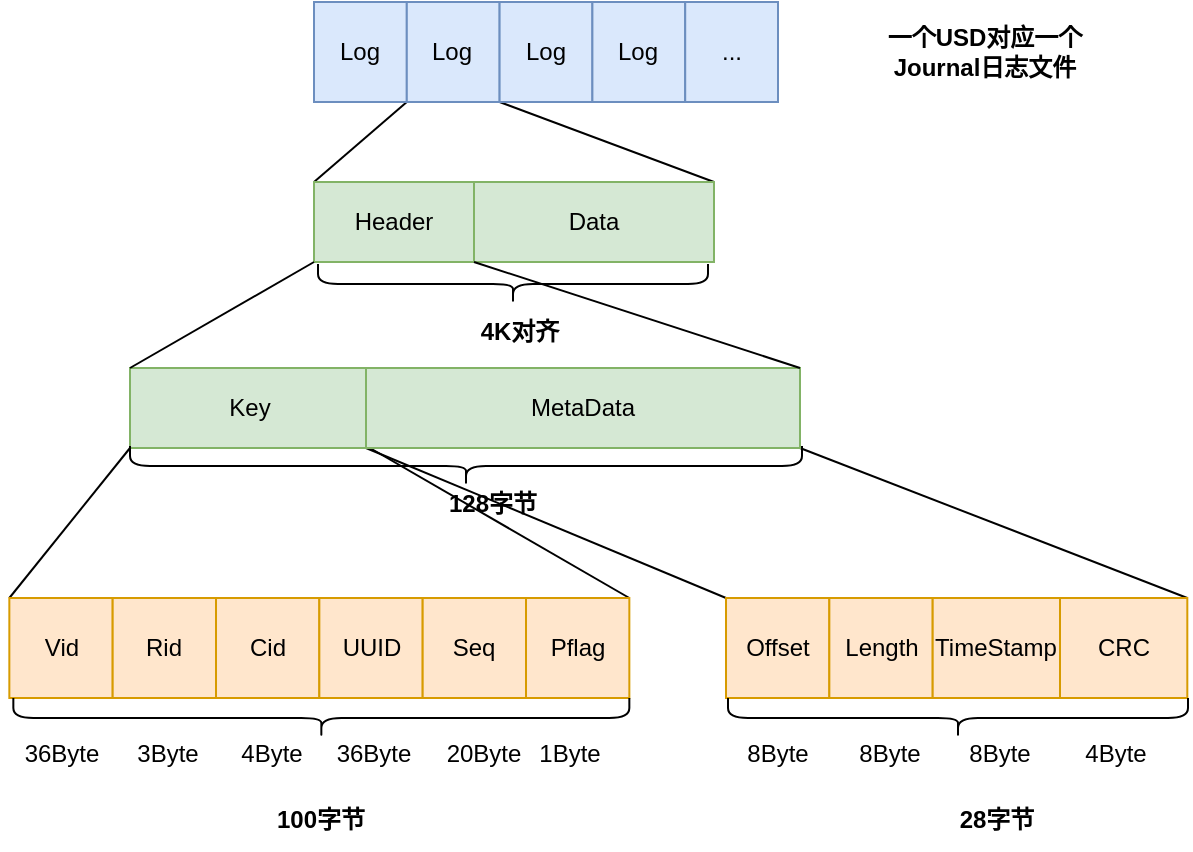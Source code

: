 <mxfile version="18.0.6" type="device"><diagram id="AQSioBvUWYvQBatTXhMK" name="第 1 页"><mxGraphModel dx="1102" dy="863" grid="0" gridSize="10" guides="1" tooltips="1" connect="1" arrows="1" fold="1" page="1" pageScale="1" pageWidth="827" pageHeight="1169" math="0" shadow="0"><root><mxCell id="0"/><mxCell id="1" parent="0"/><mxCell id="tIiwoWsL1Udmno6R8lJi-20" style="rounded=0;orthogonalLoop=1;jettySize=auto;html=1;exitX=0;exitY=1;exitDx=0;exitDy=0;entryX=0;entryY=0;entryDx=0;entryDy=0;endArrow=none;endFill=0;" parent="1" source="tIiwoWsL1Udmno6R8lJi-16" target="tIiwoWsL1Udmno6R8lJi-7" edge="1"><mxGeometry relative="1" as="geometry"/></mxCell><mxCell id="tIiwoWsL1Udmno6R8lJi-21" style="edgeStyle=none;rounded=0;orthogonalLoop=1;jettySize=auto;html=1;exitX=1;exitY=1;exitDx=0;exitDy=0;entryX=1;entryY=0;entryDx=0;entryDy=0;endArrow=none;endFill=0;" parent="1" source="tIiwoWsL1Udmno6R8lJi-16" target="tIiwoWsL1Udmno6R8lJi-9" edge="1"><mxGeometry relative="1" as="geometry"/></mxCell><mxCell id="tIiwoWsL1Udmno6R8lJi-31" value="" style="group" parent="1" vertex="1" connectable="0"><mxGeometry x="216" y="186" width="232" height="50" as="geometry"/></mxCell><mxCell id="tIiwoWsL1Udmno6R8lJi-6" value="Log" style="rounded=0;whiteSpace=wrap;html=1;fillColor=#dae8fc;strokeColor=#6c8ebf;" parent="tIiwoWsL1Udmno6R8lJi-31" vertex="1"><mxGeometry width="46.4" height="50" as="geometry"/></mxCell><mxCell id="tIiwoWsL1Udmno6R8lJi-16" value="Log" style="rounded=0;whiteSpace=wrap;html=1;fillColor=#dae8fc;strokeColor=#6c8ebf;" parent="tIiwoWsL1Udmno6R8lJi-31" vertex="1"><mxGeometry x="46.4" width="46.4" height="50" as="geometry"/></mxCell><mxCell id="tIiwoWsL1Udmno6R8lJi-17" value="Log" style="rounded=0;whiteSpace=wrap;html=1;fillColor=#dae8fc;strokeColor=#6c8ebf;" parent="tIiwoWsL1Udmno6R8lJi-31" vertex="1"><mxGeometry x="92.8" width="46.4" height="50" as="geometry"/></mxCell><mxCell id="tIiwoWsL1Udmno6R8lJi-18" value="Log" style="rounded=0;whiteSpace=wrap;html=1;fillColor=#dae8fc;strokeColor=#6c8ebf;" parent="tIiwoWsL1Udmno6R8lJi-31" vertex="1"><mxGeometry x="139.2" width="46.4" height="50" as="geometry"/></mxCell><mxCell id="tIiwoWsL1Udmno6R8lJi-19" value="..." style="rounded=0;whiteSpace=wrap;html=1;fillColor=#dae8fc;strokeColor=#6c8ebf;" parent="tIiwoWsL1Udmno6R8lJi-31" vertex="1"><mxGeometry x="185.6" width="46.4" height="50" as="geometry"/></mxCell><mxCell id="tIiwoWsL1Udmno6R8lJi-43" value="" style="group" parent="1" vertex="1" connectable="0"><mxGeometry x="216" y="276" width="200" height="90" as="geometry"/></mxCell><mxCell id="tIiwoWsL1Udmno6R8lJi-7" value="Header" style="rounded=0;whiteSpace=wrap;html=1;fillColor=#d5e8d4;strokeColor=#82b366;" parent="tIiwoWsL1Udmno6R8lJi-43" vertex="1"><mxGeometry width="80" height="40" as="geometry"/></mxCell><mxCell id="tIiwoWsL1Udmno6R8lJi-9" value="Data" style="rounded=0;whiteSpace=wrap;html=1;fillColor=#d5e8d4;strokeColor=#82b366;" parent="tIiwoWsL1Udmno6R8lJi-43" vertex="1"><mxGeometry x="80" width="120" height="40" as="geometry"/></mxCell><mxCell id="tIiwoWsL1Udmno6R8lJi-40" value="" style="shape=curlyBracket;whiteSpace=wrap;html=1;rounded=1;flipH=1;rotation=90;" parent="tIiwoWsL1Udmno6R8lJi-43" vertex="1"><mxGeometry x="89.5" y="-46.5" width="20" height="195" as="geometry"/></mxCell><mxCell id="tIiwoWsL1Udmno6R8lJi-41" value="&lt;b&gt;4K对齐&lt;/b&gt;" style="text;html=1;strokeColor=none;fillColor=none;align=center;verticalAlign=middle;whiteSpace=wrap;rounded=0;" parent="tIiwoWsL1Udmno6R8lJi-43" vertex="1"><mxGeometry x="73" y="60" width="60" height="30" as="geometry"/></mxCell><mxCell id="tIiwoWsL1Udmno6R8lJi-44" value="&lt;b&gt;一个USD对应一个Journal日志文件&lt;/b&gt;" style="text;html=1;strokeColor=none;fillColor=none;align=center;verticalAlign=middle;whiteSpace=wrap;rounded=0;" parent="1" vertex="1"><mxGeometry x="494" y="192.5" width="115" height="37" as="geometry"/></mxCell><mxCell id="yVopjcfPdRMrgUr8l2yB-19" style="edgeStyle=none;rounded=0;orthogonalLoop=1;jettySize=auto;html=1;exitX=0;exitY=1;exitDx=0;exitDy=0;entryX=0;entryY=0;entryDx=0;entryDy=0;endArrow=none;endFill=0;" edge="1" parent="1" source="yVopjcfPdRMrgUr8l2yB-14" target="tIiwoWsL1Udmno6R8lJi-8"><mxGeometry relative="1" as="geometry"/></mxCell><mxCell id="yVopjcfPdRMrgUr8l2yB-21" style="edgeStyle=none;rounded=0;orthogonalLoop=1;jettySize=auto;html=1;exitX=1;exitY=1;exitDx=0;exitDy=0;entryX=1;entryY=0;entryDx=0;entryDy=0;endArrow=none;endFill=0;" edge="1" parent="1" source="yVopjcfPdRMrgUr8l2yB-14" target="tIiwoWsL1Udmno6R8lJi-28"><mxGeometry relative="1" as="geometry"/></mxCell><mxCell id="yVopjcfPdRMrgUr8l2yB-14" value="Key" style="rounded=0;whiteSpace=wrap;html=1;fillColor=#d5e8d4;strokeColor=#82b366;" vertex="1" parent="1"><mxGeometry x="124" y="369" width="120" height="40" as="geometry"/></mxCell><mxCell id="yVopjcfPdRMrgUr8l2yB-20" style="edgeStyle=none;rounded=0;orthogonalLoop=1;jettySize=auto;html=1;exitX=1;exitY=1;exitDx=0;exitDy=0;entryX=1;entryY=0;entryDx=0;entryDy=0;endArrow=none;endFill=0;" edge="1" parent="1" source="yVopjcfPdRMrgUr8l2yB-15" target="tIiwoWsL1Udmno6R8lJi-36"><mxGeometry relative="1" as="geometry"/></mxCell><mxCell id="yVopjcfPdRMrgUr8l2yB-26" style="edgeStyle=none;rounded=0;orthogonalLoop=1;jettySize=auto;html=1;exitX=0;exitY=1;exitDx=0;exitDy=0;entryX=0;entryY=0;entryDx=0;entryDy=0;endArrow=none;endFill=0;" edge="1" parent="1" source="yVopjcfPdRMrgUr8l2yB-15" target="tIiwoWsL1Udmno6R8lJi-33"><mxGeometry relative="1" as="geometry"/></mxCell><mxCell id="yVopjcfPdRMrgUr8l2yB-15" value="MetaData" style="rounded=0;whiteSpace=wrap;html=1;fillColor=#d5e8d4;strokeColor=#82b366;" vertex="1" parent="1"><mxGeometry x="242" y="369" width="217" height="40" as="geometry"/></mxCell><mxCell id="yVopjcfPdRMrgUr8l2yB-16" style="rounded=0;orthogonalLoop=1;jettySize=auto;html=1;exitX=0;exitY=1;exitDx=0;exitDy=0;entryX=0;entryY=0;entryDx=0;entryDy=0;endArrow=none;endFill=0;" edge="1" parent="1" source="tIiwoWsL1Udmno6R8lJi-7" target="yVopjcfPdRMrgUr8l2yB-14"><mxGeometry relative="1" as="geometry"/></mxCell><mxCell id="yVopjcfPdRMrgUr8l2yB-18" style="edgeStyle=none;rounded=0;orthogonalLoop=1;jettySize=auto;html=1;exitX=1;exitY=1;exitDx=0;exitDy=0;entryX=1;entryY=0;entryDx=0;entryDy=0;endArrow=none;endFill=0;" edge="1" parent="1" source="tIiwoWsL1Udmno6R8lJi-7" target="yVopjcfPdRMrgUr8l2yB-15"><mxGeometry relative="1" as="geometry"/></mxCell><mxCell id="tIiwoWsL1Udmno6R8lJi-32" value="" style="group" parent="1" vertex="1" connectable="0"><mxGeometry x="63.67" y="484" width="310" height="50" as="geometry"/></mxCell><mxCell id="tIiwoWsL1Udmno6R8lJi-8" value="Vid" style="rounded=0;whiteSpace=wrap;html=1;fillColor=#ffe6cc;strokeColor=#d79b00;" parent="tIiwoWsL1Udmno6R8lJi-32" vertex="1"><mxGeometry width="51.667" height="50" as="geometry"/></mxCell><mxCell id="tIiwoWsL1Udmno6R8lJi-24" value="Rid" style="rounded=0;whiteSpace=wrap;html=1;fillColor=#ffe6cc;strokeColor=#d79b00;" parent="tIiwoWsL1Udmno6R8lJi-32" vertex="1"><mxGeometry x="51.667" width="51.667" height="50" as="geometry"/></mxCell><mxCell id="tIiwoWsL1Udmno6R8lJi-25" value="Cid" style="rounded=0;whiteSpace=wrap;html=1;fillColor=#ffe6cc;strokeColor=#d79b00;" parent="tIiwoWsL1Udmno6R8lJi-32" vertex="1"><mxGeometry x="103.333" width="51.667" height="50" as="geometry"/></mxCell><mxCell id="tIiwoWsL1Udmno6R8lJi-26" value="UUID" style="rounded=0;whiteSpace=wrap;html=1;fillColor=#ffe6cc;strokeColor=#d79b00;" parent="tIiwoWsL1Udmno6R8lJi-32" vertex="1"><mxGeometry x="155.0" width="51.667" height="50" as="geometry"/></mxCell><mxCell id="tIiwoWsL1Udmno6R8lJi-27" value="Seq" style="rounded=0;whiteSpace=wrap;html=1;fillColor=#ffe6cc;strokeColor=#d79b00;" parent="tIiwoWsL1Udmno6R8lJi-32" vertex="1"><mxGeometry x="206.667" width="51.667" height="50" as="geometry"/></mxCell><mxCell id="tIiwoWsL1Udmno6R8lJi-28" value="Pflag" style="rounded=0;whiteSpace=wrap;html=1;fillColor=#ffe6cc;strokeColor=#d79b00;" parent="tIiwoWsL1Udmno6R8lJi-32" vertex="1"><mxGeometry x="258.333" width="51.667" height="50" as="geometry"/></mxCell><mxCell id="tIiwoWsL1Udmno6R8lJi-33" value="Offset" style="rounded=0;whiteSpace=wrap;html=1;fillColor=#ffe6cc;strokeColor=#d79b00;" parent="1" vertex="1"><mxGeometry x="422.003" y="484" width="51.667" height="50" as="geometry"/></mxCell><mxCell id="tIiwoWsL1Udmno6R8lJi-34" value="Length" style="rounded=0;whiteSpace=wrap;html=1;fillColor=#ffe6cc;strokeColor=#d79b00;" parent="1" vertex="1"><mxGeometry x="473.673" y="484" width="51.667" height="50" as="geometry"/></mxCell><mxCell id="tIiwoWsL1Udmno6R8lJi-35" value="TimeStamp" style="rounded=0;whiteSpace=wrap;html=1;fillColor=#ffe6cc;strokeColor=#d79b00;" parent="1" vertex="1"><mxGeometry x="525.34" y="484" width="63.66" height="50" as="geometry"/></mxCell><mxCell id="tIiwoWsL1Udmno6R8lJi-36" value="CRC" style="rounded=0;whiteSpace=wrap;html=1;fillColor=#ffe6cc;strokeColor=#d79b00;" parent="1" vertex="1"><mxGeometry x="589" y="484" width="63.66" height="50" as="geometry"/></mxCell><mxCell id="tIiwoWsL1Udmno6R8lJi-37" value="" style="shape=curlyBracket;whiteSpace=wrap;html=1;rounded=1;flipH=1;rotation=90;" parent="1" vertex="1"><mxGeometry x="209.67" y="390" width="20" height="308" as="geometry"/></mxCell><mxCell id="tIiwoWsL1Udmno6R8lJi-39" value="&lt;b&gt;100字节&lt;/b&gt;" style="text;html=1;strokeColor=none;fillColor=none;align=center;verticalAlign=middle;whiteSpace=wrap;rounded=0;" parent="1" vertex="1"><mxGeometry x="173.17" y="580" width="93" height="30" as="geometry"/></mxCell><mxCell id="tIiwoWsL1Udmno6R8lJi-42" style="edgeStyle=none;rounded=0;orthogonalLoop=1;jettySize=auto;html=1;exitX=1;exitY=0.25;exitDx=0;exitDy=0;endArrow=none;endFill=0;" parent="1" source="tIiwoWsL1Udmno6R8lJi-33" target="tIiwoWsL1Udmno6R8lJi-33" edge="1"><mxGeometry relative="1" as="geometry"/></mxCell><mxCell id="yVopjcfPdRMrgUr8l2yB-1" value="36Byte" style="text;html=1;strokeColor=none;fillColor=none;align=center;verticalAlign=middle;whiteSpace=wrap;rounded=0;" vertex="1" parent="1"><mxGeometry x="59.67" y="547" width="60" height="30" as="geometry"/></mxCell><mxCell id="yVopjcfPdRMrgUr8l2yB-2" value="3Byte" style="text;html=1;strokeColor=none;fillColor=none;align=center;verticalAlign=middle;whiteSpace=wrap;rounded=0;" vertex="1" parent="1"><mxGeometry x="113.17" y="547" width="60" height="30" as="geometry"/></mxCell><mxCell id="yVopjcfPdRMrgUr8l2yB-3" value="4Byte" style="text;html=1;strokeColor=none;fillColor=none;align=center;verticalAlign=middle;whiteSpace=wrap;rounded=0;" vertex="1" parent="1"><mxGeometry x="164.67" y="547" width="60" height="30" as="geometry"/></mxCell><mxCell id="yVopjcfPdRMrgUr8l2yB-4" value="36Byte" style="text;html=1;strokeColor=none;fillColor=none;align=center;verticalAlign=middle;whiteSpace=wrap;rounded=0;" vertex="1" parent="1"><mxGeometry x="215.67" y="547" width="60" height="30" as="geometry"/></mxCell><mxCell id="yVopjcfPdRMrgUr8l2yB-5" value="20Byte" style="text;html=1;strokeColor=none;fillColor=none;align=center;verticalAlign=middle;whiteSpace=wrap;rounded=0;" vertex="1" parent="1"><mxGeometry x="270.67" y="547" width="60" height="30" as="geometry"/></mxCell><mxCell id="yVopjcfPdRMrgUr8l2yB-6" value="1Byte" style="text;html=1;strokeColor=none;fillColor=none;align=center;verticalAlign=middle;whiteSpace=wrap;rounded=0;" vertex="1" parent="1"><mxGeometry x="313.67" y="547" width="60" height="30" as="geometry"/></mxCell><mxCell id="yVopjcfPdRMrgUr8l2yB-7" value="8Byte" style="text;html=1;strokeColor=none;fillColor=none;align=center;verticalAlign=middle;whiteSpace=wrap;rounded=0;" vertex="1" parent="1"><mxGeometry x="417.84" y="547" width="60" height="30" as="geometry"/></mxCell><mxCell id="yVopjcfPdRMrgUr8l2yB-8" value="8Byte" style="text;html=1;strokeColor=none;fillColor=none;align=center;verticalAlign=middle;whiteSpace=wrap;rounded=0;" vertex="1" parent="1"><mxGeometry x="473.67" y="547" width="60" height="30" as="geometry"/></mxCell><mxCell id="yVopjcfPdRMrgUr8l2yB-9" value="8Byte" style="text;html=1;strokeColor=none;fillColor=none;align=center;verticalAlign=middle;whiteSpace=wrap;rounded=0;" vertex="1" parent="1"><mxGeometry x="529" y="547" width="60" height="30" as="geometry"/></mxCell><mxCell id="yVopjcfPdRMrgUr8l2yB-10" value="4Byte" style="text;html=1;strokeColor=none;fillColor=none;align=center;verticalAlign=middle;whiteSpace=wrap;rounded=0;" vertex="1" parent="1"><mxGeometry x="587" y="547" width="60" height="30" as="geometry"/></mxCell><mxCell id="yVopjcfPdRMrgUr8l2yB-11" value="" style="shape=curlyBracket;whiteSpace=wrap;html=1;rounded=1;flipH=1;rotation=90;" vertex="1" parent="1"><mxGeometry x="282" y="250" width="20" height="336" as="geometry"/></mxCell><mxCell id="yVopjcfPdRMrgUr8l2yB-12" value="&lt;b&gt;128字节&lt;/b&gt;" style="text;html=1;strokeColor=none;fillColor=none;align=center;verticalAlign=middle;whiteSpace=wrap;rounded=0;" vertex="1" parent="1"><mxGeometry x="259" y="422" width="93" height="30" as="geometry"/></mxCell><mxCell id="yVopjcfPdRMrgUr8l2yB-24" value="" style="shape=curlyBracket;whiteSpace=wrap;html=1;rounded=1;flipH=1;rotation=90;" vertex="1" parent="1"><mxGeometry x="528" y="429" width="20" height="230" as="geometry"/></mxCell><mxCell id="yVopjcfPdRMrgUr8l2yB-25" value="&lt;b&gt;28字节&lt;/b&gt;" style="text;html=1;strokeColor=none;fillColor=none;align=center;verticalAlign=middle;whiteSpace=wrap;rounded=0;" vertex="1" parent="1"><mxGeometry x="510.67" y="580" width="93" height="30" as="geometry"/></mxCell></root></mxGraphModel></diagram></mxfile>
